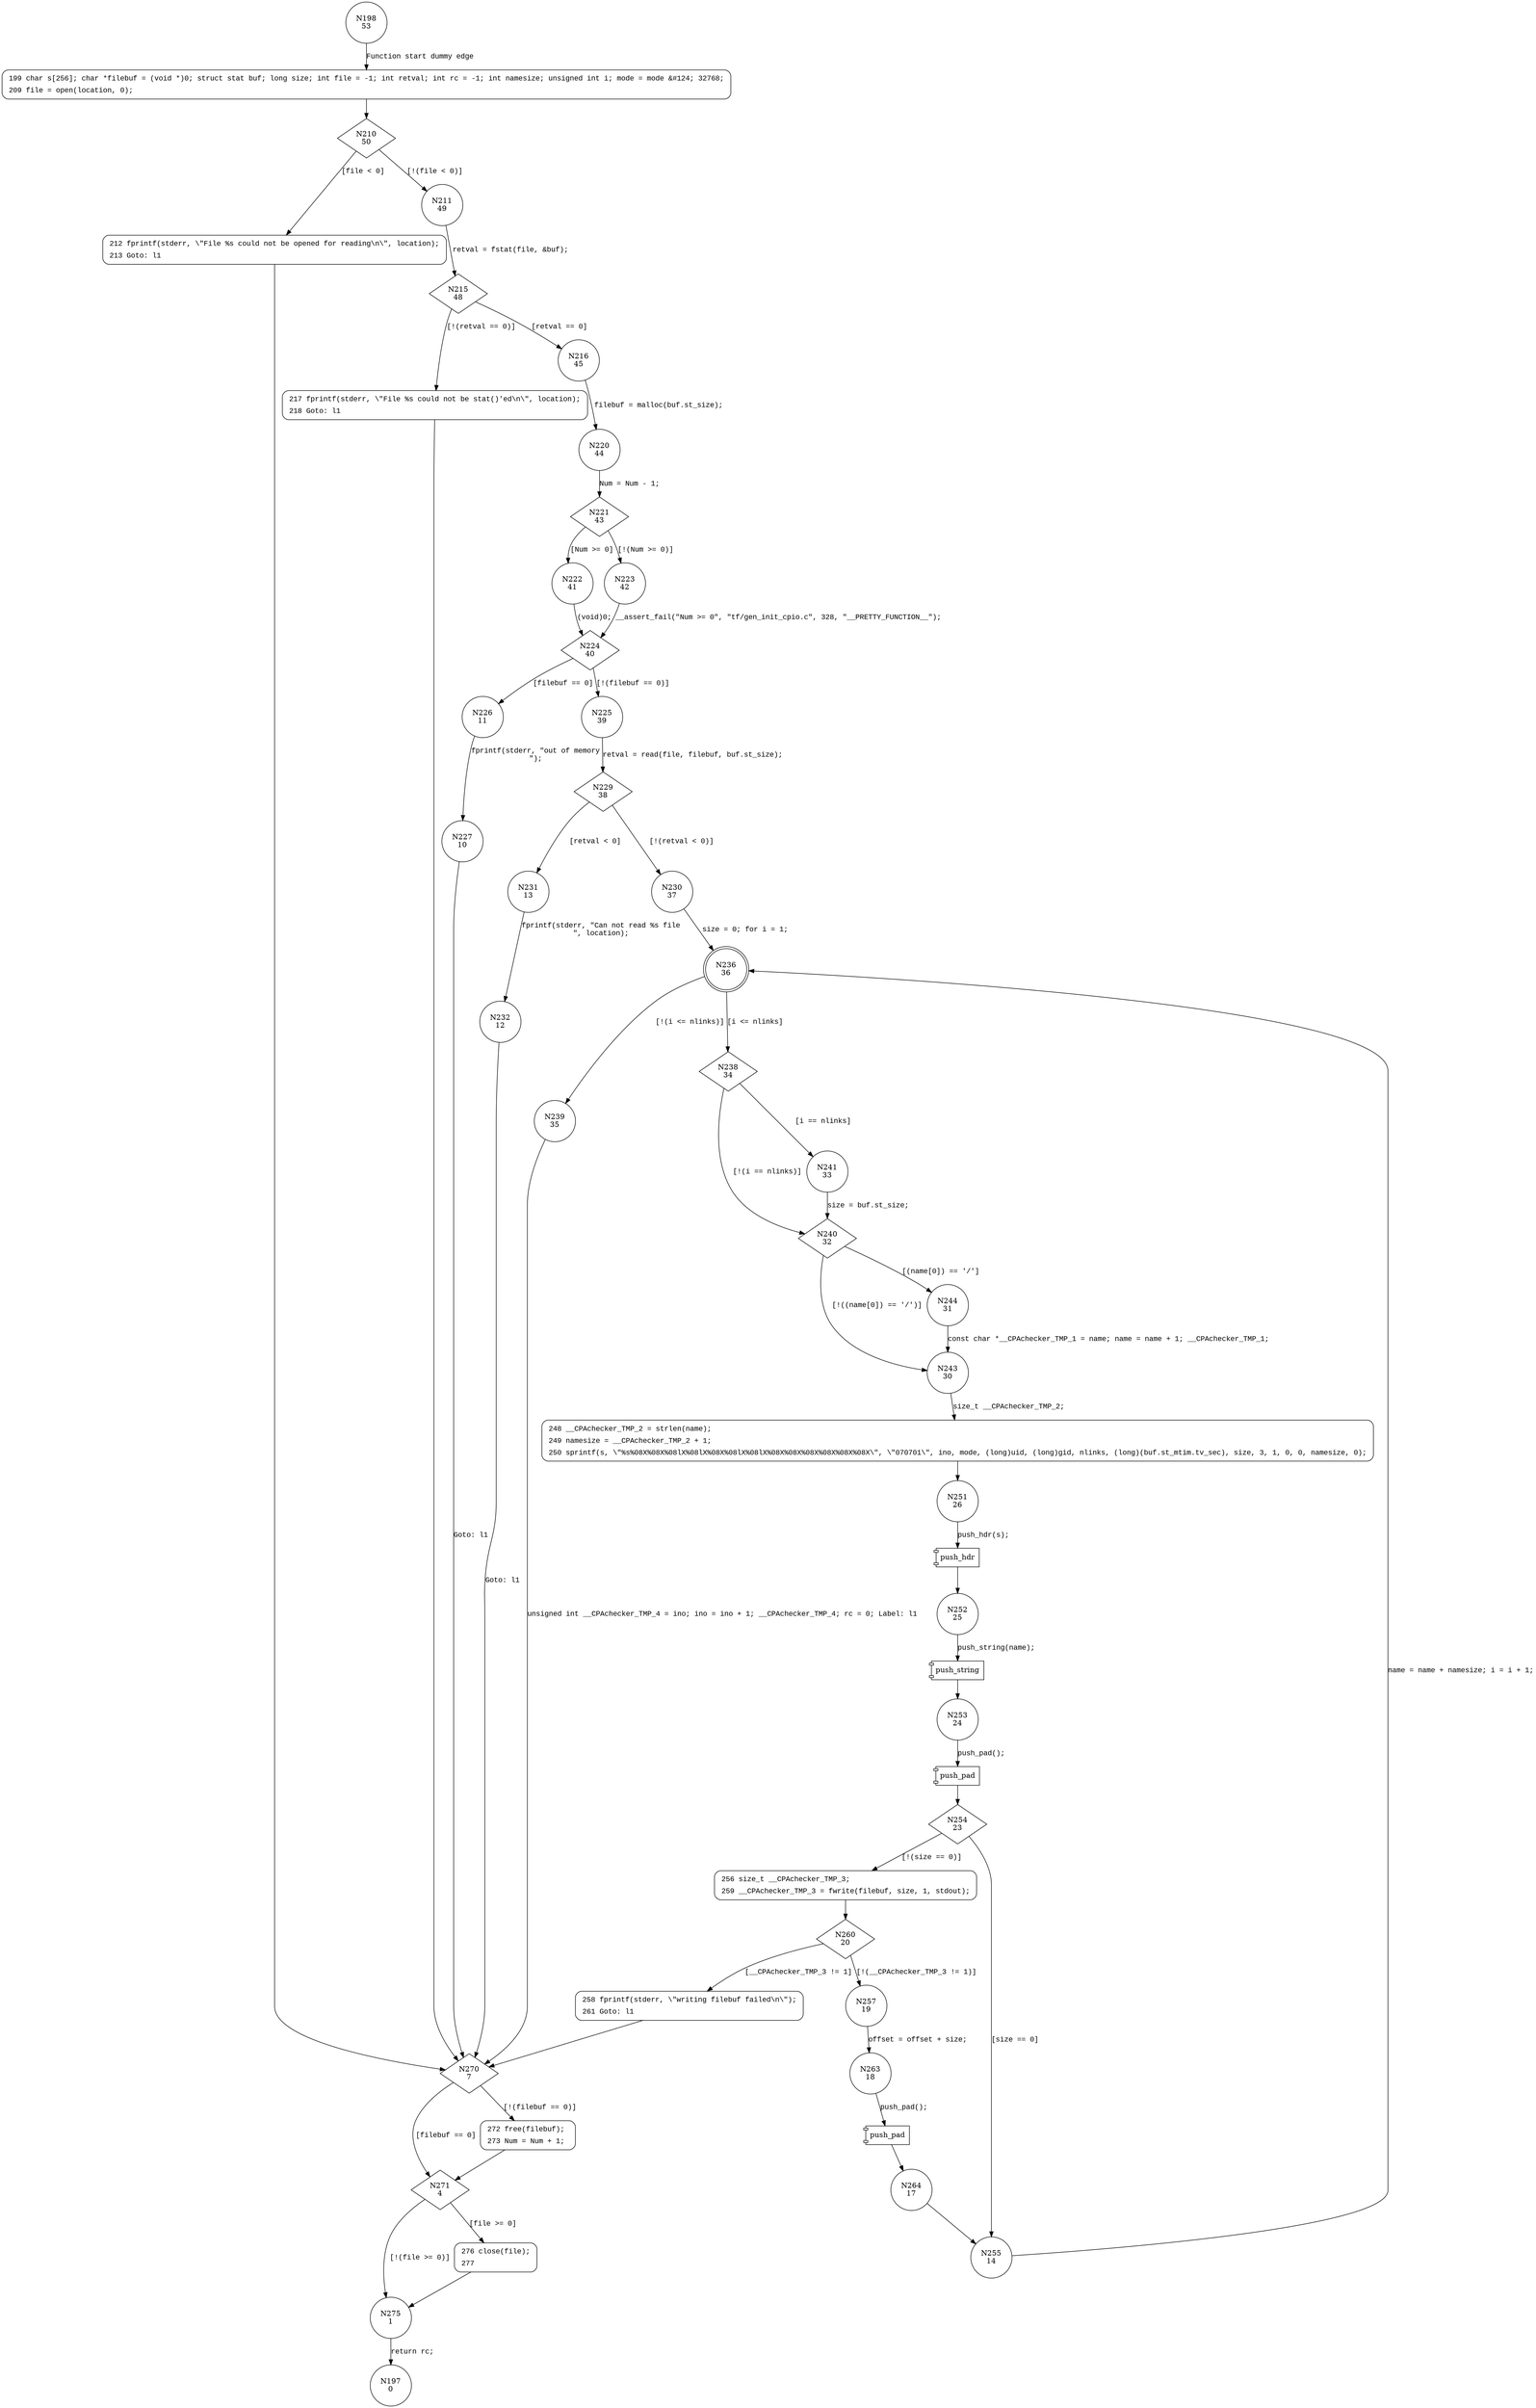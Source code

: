 digraph cpio_mkfile {
198 [shape="circle" label="N198\n53"]
199 [shape="circle" label="N199\n52"]
210 [shape="diamond" label="N210\n50"]
212 [shape="circle" label="N212\n9"]
211 [shape="circle" label="N211\n49"]
215 [shape="diamond" label="N215\n48"]
216 [shape="circle" label="N216\n45"]
217 [shape="circle" label="N217\n47"]
270 [shape="diamond" label="N270\n7"]
271 [shape="diamond" label="N271\n4"]
272 [shape="circle" label="N272\n6"]
276 [shape="circle" label="N276\n3"]
275 [shape="circle" label="N275\n1"]
197 [shape="circle" label="N197\n0"]
220 [shape="circle" label="N220\n44"]
221 [shape="diamond" label="N221\n43"]
222 [shape="circle" label="N222\n41"]
223 [shape="circle" label="N223\n42"]
224 [shape="diamond" label="N224\n40"]
226 [shape="circle" label="N226\n11"]
225 [shape="circle" label="N225\n39"]
229 [shape="diamond" label="N229\n38"]
231 [shape="circle" label="N231\n13"]
230 [shape="circle" label="N230\n37"]
236 [shape="doublecircle" label="N236\n36"]
238 [shape="diamond" label="N238\n34"]
239 [shape="circle" label="N239\n35"]
241 [shape="circle" label="N241\n33"]
240 [shape="diamond" label="N240\n32"]
244 [shape="circle" label="N244\n31"]
243 [shape="circle" label="N243\n30"]
248 [shape="circle" label="N248\n29"]
251 [shape="circle" label="N251\n26"]
252 [shape="circle" label="N252\n25"]
253 [shape="circle" label="N253\n24"]
254 [shape="diamond" label="N254\n23"]
255 [shape="circle" label="N255\n14"]
256 [shape="circle" label="N256\n22"]
260 [shape="diamond" label="N260\n20"]
258 [shape="circle" label="N258\n16"]
257 [shape="circle" label="N257\n19"]
263 [shape="circle" label="N263\n18"]
264 [shape="circle" label="N264\n17"]
232 [shape="circle" label="N232\n12"]
227 [shape="circle" label="N227\n10"]
199 [style="filled,bold" penwidth="1" fillcolor="white" fontname="Courier New" shape="Mrecord" label=<<table border="0" cellborder="0" cellpadding="3" bgcolor="white"><tr><td align="right">199</td><td align="left">char s[256]; char *filebuf = (void *)0; struct stat buf; long size; int file = -1; int retval; int rc = -1; int namesize; unsigned int i; mode = mode &amp;#124; 32768;</td></tr><tr><td align="right">209</td><td align="left">file = open(location, 0);</td></tr></table>>]
199 -> 210[label=""]
217 [style="filled,bold" penwidth="1" fillcolor="white" fontname="Courier New" shape="Mrecord" label=<<table border="0" cellborder="0" cellpadding="3" bgcolor="white"><tr><td align="right">217</td><td align="left">fprintf(stderr, \"File %s could not be stat()'ed\n\", location);</td></tr><tr><td align="right">218</td><td align="left">Goto: l1</td></tr></table>>]
217 -> 270[label=""]
272 [style="filled,bold" penwidth="1" fillcolor="white" fontname="Courier New" shape="Mrecord" label=<<table border="0" cellborder="0" cellpadding="3" bgcolor="white"><tr><td align="right">272</td><td align="left">free(filebuf);</td></tr><tr><td align="right">273</td><td align="left">Num = Num + 1; </td></tr></table>>]
272 -> 271[label=""]
276 [style="filled,bold" penwidth="1" fillcolor="white" fontname="Courier New" shape="Mrecord" label=<<table border="0" cellborder="0" cellpadding="3" bgcolor="white"><tr><td align="right">276</td><td align="left">close(file);</td></tr><tr><td align="right">277</td><td align="left"></td></tr></table>>]
276 -> 275[label=""]
248 [style="filled,bold" penwidth="1" fillcolor="white" fontname="Courier New" shape="Mrecord" label=<<table border="0" cellborder="0" cellpadding="3" bgcolor="white"><tr><td align="right">248</td><td align="left">__CPAchecker_TMP_2 = strlen(name);</td></tr><tr><td align="right">249</td><td align="left">namesize = __CPAchecker_TMP_2 + 1;</td></tr><tr><td align="right">250</td><td align="left">sprintf(s, \"%s%08X%08X%08lX%08lX%08X%08lX%08lX%08X%08X%08X%08X%08X%08X\", \"070701\", ino, mode, (long)uid, (long)gid, nlinks, (long)(buf.st_mtim.tv_sec), size, 3, 1, 0, 0, namesize, 0);</td></tr></table>>]
248 -> 251[label=""]
256 [style="filled,bold" penwidth="1" fillcolor="white" fontname="Courier New" shape="Mrecord" label=<<table border="0" cellborder="0" cellpadding="3" bgcolor="white"><tr><td align="right">256</td><td align="left">size_t __CPAchecker_TMP_3;</td></tr><tr><td align="right">259</td><td align="left">__CPAchecker_TMP_3 = fwrite(filebuf, size, 1, stdout);</td></tr></table>>]
256 -> 260[label=""]
258 [style="filled,bold" penwidth="1" fillcolor="white" fontname="Courier New" shape="Mrecord" label=<<table border="0" cellborder="0" cellpadding="3" bgcolor="white"><tr><td align="right">258</td><td align="left">fprintf(stderr, \"writing filebuf failed\n\");</td></tr><tr><td align="right">261</td><td align="left">Goto: l1</td></tr></table>>]
258 -> 270[label=""]
212 [style="filled,bold" penwidth="1" fillcolor="white" fontname="Courier New" shape="Mrecord" label=<<table border="0" cellborder="0" cellpadding="3" bgcolor="white"><tr><td align="right">212</td><td align="left">fprintf(stderr, \"File %s could not be opened for reading\n\", location);</td></tr><tr><td align="right">213</td><td align="left">Goto: l1</td></tr></table>>]
212 -> 270[label=""]
198 -> 199 [label="Function start dummy edge" fontname="Courier New"]
210 -> 212 [label="[file < 0]" fontname="Courier New"]
210 -> 211 [label="[!(file < 0)]" fontname="Courier New"]
215 -> 216 [label="[retval == 0]" fontname="Courier New"]
215 -> 217 [label="[!(retval == 0)]" fontname="Courier New"]
270 -> 271 [label="[filebuf == 0]" fontname="Courier New"]
270 -> 272 [label="[!(filebuf == 0)]" fontname="Courier New"]
271 -> 276 [label="[file >= 0]" fontname="Courier New"]
271 -> 275 [label="[!(file >= 0)]" fontname="Courier New"]
275 -> 197 [label="return rc;" fontname="Courier New"]
216 -> 220 [label="filebuf = malloc(buf.st_size);" fontname="Courier New"]
221 -> 222 [label="[Num >= 0]" fontname="Courier New"]
221 -> 223 [label="[!(Num >= 0)]" fontname="Courier New"]
224 -> 226 [label="[filebuf == 0]" fontname="Courier New"]
224 -> 225 [label="[!(filebuf == 0)]" fontname="Courier New"]
229 -> 231 [label="[retval < 0]" fontname="Courier New"]
229 -> 230 [label="[!(retval < 0)]" fontname="Courier New"]
236 -> 238 [label="[i <= nlinks]" fontname="Courier New"]
236 -> 239 [label="[!(i <= nlinks)]" fontname="Courier New"]
238 -> 241 [label="[i == nlinks]" fontname="Courier New"]
238 -> 240 [label="[!(i == nlinks)]" fontname="Courier New"]
240 -> 244 [label="[(name[0]) == '/']" fontname="Courier New"]
240 -> 243 [label="[!((name[0]) == '/')]" fontname="Courier New"]
243 -> 248 [label="size_t __CPAchecker_TMP_2;" fontname="Courier New"]
100002 [shape="component" label="push_hdr"]
251 -> 100002 [label="push_hdr(s);" fontname="Courier New"]
100002 -> 252 [label="" fontname="Courier New"]
100003 [shape="component" label="push_string"]
252 -> 100003 [label="push_string(name);" fontname="Courier New"]
100003 -> 253 [label="" fontname="Courier New"]
100004 [shape="component" label="push_pad"]
253 -> 100004 [label="push_pad();" fontname="Courier New"]
100004 -> 254 [label="" fontname="Courier New"]
254 -> 255 [label="[size == 0]" fontname="Courier New"]
254 -> 256 [label="[!(size == 0)]" fontname="Courier New"]
260 -> 258 [label="[__CPAchecker_TMP_3 != 1]" fontname="Courier New"]
260 -> 257 [label="[!(__CPAchecker_TMP_3 != 1)]" fontname="Courier New"]
100005 [shape="component" label="push_pad"]
263 -> 100005 [label="push_pad();" fontname="Courier New"]
100005 -> 264 [label="" fontname="Courier New"]
255 -> 236 [label="name = name + namesize; i = i + 1;" fontname="Courier New"]
244 -> 243 [label="const char *__CPAchecker_TMP_1 = name; name = name + 1; __CPAchecker_TMP_1; " fontname="Courier New"]
231 -> 232 [label="fprintf(stderr, \"Can not read %s file\n\", location);" fontname="Courier New"]
226 -> 227 [label="fprintf(stderr, \"out of memory\n\");" fontname="Courier New"]
222 -> 224 [label="(void)0;" fontname="Courier New"]
211 -> 215 [label="retval = fstat(file, &buf);" fontname="Courier New"]
220 -> 221 [label="Num = Num - 1;" fontname="Courier New"]
223 -> 224 [label="__assert_fail(\"Num >= 0\", \"tf/gen_init_cpio.c\", 328, \"__PRETTY_FUNCTION__\");" fontname="Courier New"]
225 -> 229 [label="retval = read(file, filebuf, buf.st_size);" fontname="Courier New"]
230 -> 236 [label="size = 0; for i = 1;" fontname="Courier New"]
239 -> 270 [label="unsigned int __CPAchecker_TMP_4 = ino; ino = ino + 1; __CPAchecker_TMP_4; rc = 0; Label: l1" fontname="Courier New"]
257 -> 263 [label="offset = offset + size;" fontname="Courier New"]
264 -> 255 [label="" fontname="Courier New"]
241 -> 240 [label="size = buf.st_size; " fontname="Courier New"]
232 -> 270 [label="Goto: l1" fontname="Courier New"]
227 -> 270 [label="Goto: l1" fontname="Courier New"]
}